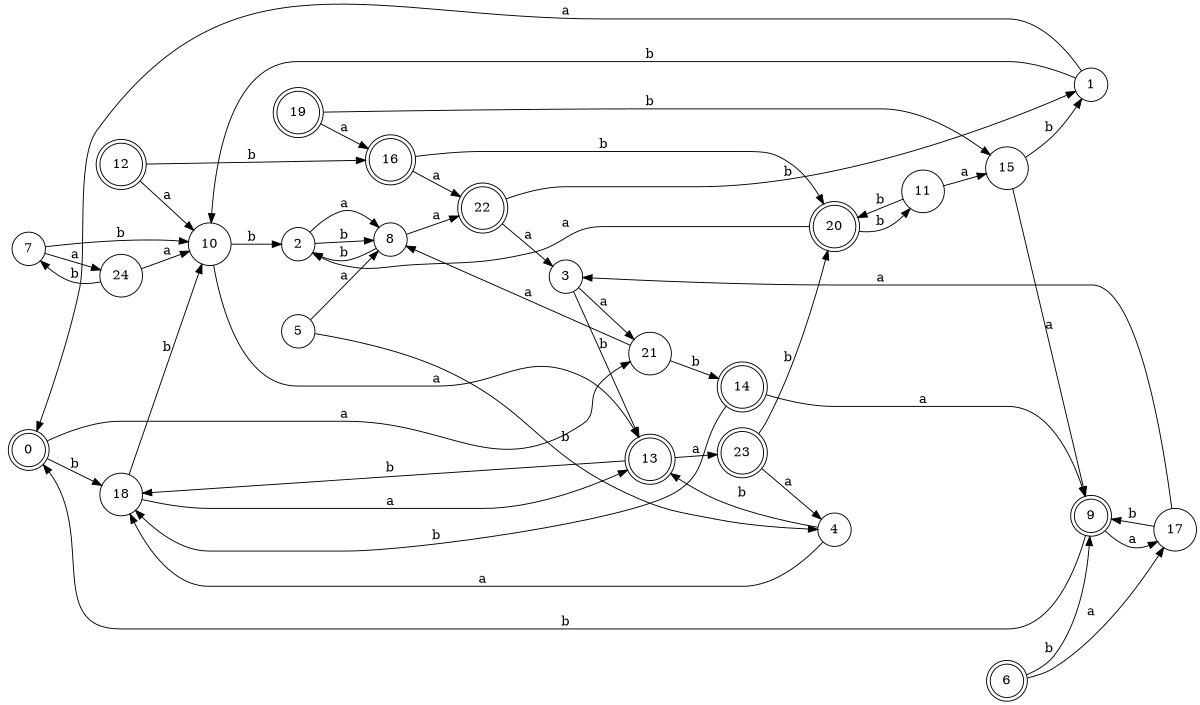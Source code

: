 digraph n20_7 {
__start0 [label="" shape="none"];

rankdir=LR;
size="8,5";

s0 [style="rounded,filled", color="black", fillcolor="white" shape="doublecircle", label="0"];
s1 [style="filled", color="black", fillcolor="white" shape="circle", label="1"];
s2 [style="filled", color="black", fillcolor="white" shape="circle", label="2"];
s3 [style="filled", color="black", fillcolor="white" shape="circle", label="3"];
s4 [style="filled", color="black", fillcolor="white" shape="circle", label="4"];
s5 [style="filled", color="black", fillcolor="white" shape="circle", label="5"];
s6 [style="rounded,filled", color="black", fillcolor="white" shape="doublecircle", label="6"];
s7 [style="filled", color="black", fillcolor="white" shape="circle", label="7"];
s8 [style="filled", color="black", fillcolor="white" shape="circle", label="8"];
s9 [style="rounded,filled", color="black", fillcolor="white" shape="doublecircle", label="9"];
s10 [style="filled", color="black", fillcolor="white" shape="circle", label="10"];
s11 [style="filled", color="black", fillcolor="white" shape="circle", label="11"];
s12 [style="rounded,filled", color="black", fillcolor="white" shape="doublecircle", label="12"];
s13 [style="rounded,filled", color="black", fillcolor="white" shape="doublecircle", label="13"];
s14 [style="rounded,filled", color="black", fillcolor="white" shape="doublecircle", label="14"];
s15 [style="filled", color="black", fillcolor="white" shape="circle", label="15"];
s16 [style="rounded,filled", color="black", fillcolor="white" shape="doublecircle", label="16"];
s17 [style="filled", color="black", fillcolor="white" shape="circle", label="17"];
s18 [style="filled", color="black", fillcolor="white" shape="circle", label="18"];
s19 [style="rounded,filled", color="black", fillcolor="white" shape="doublecircle", label="19"];
s20 [style="rounded,filled", color="black", fillcolor="white" shape="doublecircle", label="20"];
s21 [style="filled", color="black", fillcolor="white" shape="circle", label="21"];
s22 [style="rounded,filled", color="black", fillcolor="white" shape="doublecircle", label="22"];
s23 [style="rounded,filled", color="black", fillcolor="white" shape="doublecircle", label="23"];
s24 [style="filled", color="black", fillcolor="white" shape="circle", label="24"];
s0 -> s21 [label="a"];
s0 -> s18 [label="b"];
s1 -> s0 [label="a"];
s1 -> s10 [label="b"];
s2 -> s8 [label="a"];
s2 -> s8 [label="b"];
s3 -> s21 [label="a"];
s3 -> s13 [label="b"];
s4 -> s18 [label="a"];
s4 -> s13 [label="b"];
s5 -> s8 [label="a"];
s5 -> s4 [label="b"];
s6 -> s17 [label="a"];
s6 -> s9 [label="b"];
s7 -> s24 [label="a"];
s7 -> s10 [label="b"];
s8 -> s22 [label="a"];
s8 -> s2 [label="b"];
s9 -> s17 [label="a"];
s9 -> s0 [label="b"];
s10 -> s13 [label="a"];
s10 -> s2 [label="b"];
s11 -> s15 [label="a"];
s11 -> s20 [label="b"];
s12 -> s10 [label="a"];
s12 -> s16 [label="b"];
s13 -> s23 [label="a"];
s13 -> s18 [label="b"];
s14 -> s9 [label="a"];
s14 -> s18 [label="b"];
s15 -> s9 [label="a"];
s15 -> s1 [label="b"];
s16 -> s22 [label="a"];
s16 -> s20 [label="b"];
s17 -> s3 [label="a"];
s17 -> s9 [label="b"];
s18 -> s13 [label="a"];
s18 -> s10 [label="b"];
s19 -> s16 [label="a"];
s19 -> s15 [label="b"];
s20 -> s2 [label="a"];
s20 -> s11 [label="b"];
s21 -> s8 [label="a"];
s21 -> s14 [label="b"];
s22 -> s3 [label="a"];
s22 -> s1 [label="b"];
s23 -> s4 [label="a"];
s23 -> s20 [label="b"];
s24 -> s10 [label="a"];
s24 -> s7 [label="b"];

}